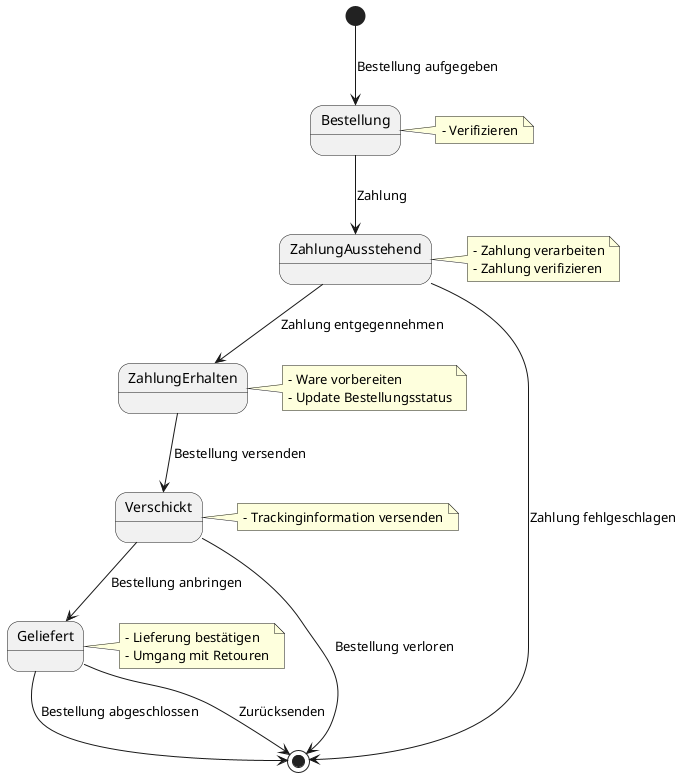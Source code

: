 @startuml Amazon
[*] --> Bestellung : Bestellung aufgegeben
Bestellung --> ZahlungAusstehend : Zahlung
ZahlungAusstehend --> ZahlungErhalten : Zahlung entgegennehmen
ZahlungErhalten --> Verschickt : Bestellung versenden
Verschickt --> Geliefert : Bestellung anbringen
Geliefert --> [*] : Bestellung abgeschlossen
ZahlungAusstehend --> [*] : Zahlung fehlgeschlagen
Verschickt --> [*] : Bestellung verloren
Geliefert --> [*] : Zurücksenden
note right of Bestellung
- Verifizieren
end note
note right of ZahlungAusstehend
- Zahlung verarbeiten
- Zahlung verifizieren
end note
note right of ZahlungErhalten
- Ware vorbereiten
- Update Bestellungsstatus
end note
note right of Verschickt
- Trackinginformation versenden
end note
note right of Geliefert
- Lieferung bestätigen
- Umgang mit Retouren
end note
@enduml
